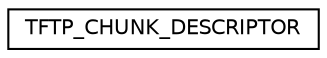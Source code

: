 digraph "Graphical Class Hierarchy"
{
  edge [fontname="Helvetica",fontsize="10",labelfontname="Helvetica",labelfontsize="10"];
  node [fontname="Helvetica",fontsize="10",shape=record];
  rankdir="LR";
  Node1 [label="TFTP_CHUNK_DESCRIPTOR",height=0.2,width=0.4,color="black", fillcolor="white", style="filled",URL="$struct_t_f_t_p___c_h_u_n_k___d_e_s_c_r_i_p_t_o_r.html"];
}

